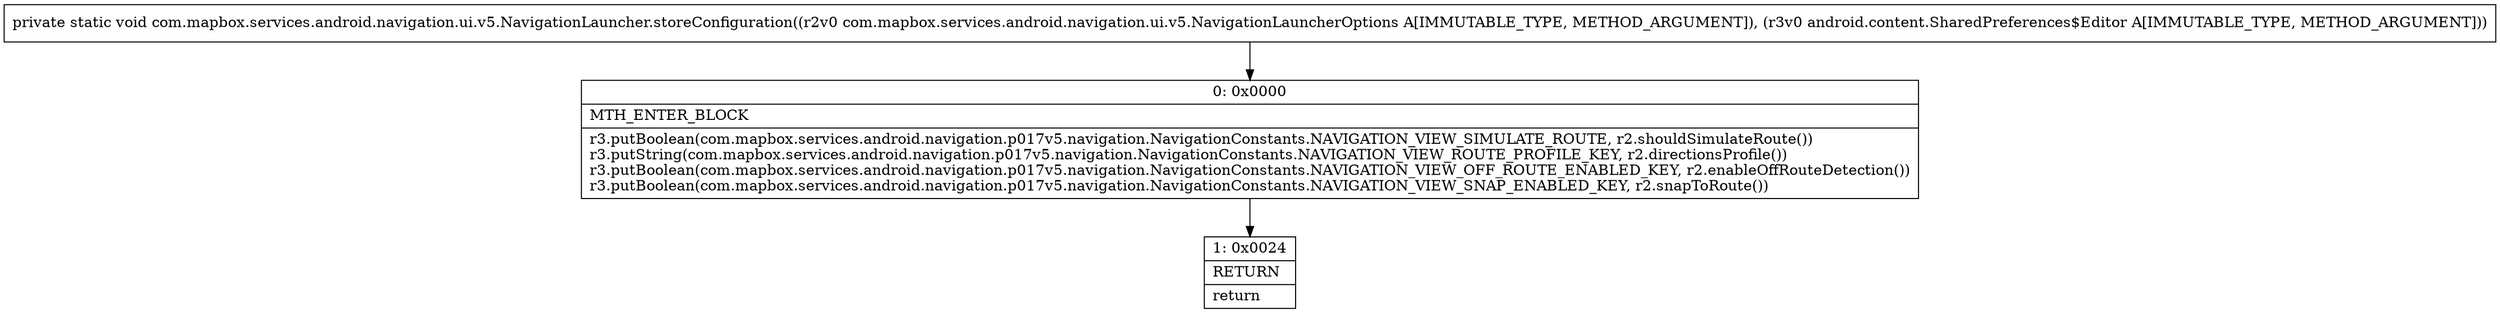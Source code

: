 digraph "CFG forcom.mapbox.services.android.navigation.ui.v5.NavigationLauncher.storeConfiguration(Lcom\/mapbox\/services\/android\/navigation\/ui\/v5\/NavigationLauncherOptions;Landroid\/content\/SharedPreferences$Editor;)V" {
Node_0 [shape=record,label="{0\:\ 0x0000|MTH_ENTER_BLOCK\l|r3.putBoolean(com.mapbox.services.android.navigation.p017v5.navigation.NavigationConstants.NAVIGATION_VIEW_SIMULATE_ROUTE, r2.shouldSimulateRoute())\lr3.putString(com.mapbox.services.android.navigation.p017v5.navigation.NavigationConstants.NAVIGATION_VIEW_ROUTE_PROFILE_KEY, r2.directionsProfile())\lr3.putBoolean(com.mapbox.services.android.navigation.p017v5.navigation.NavigationConstants.NAVIGATION_VIEW_OFF_ROUTE_ENABLED_KEY, r2.enableOffRouteDetection())\lr3.putBoolean(com.mapbox.services.android.navigation.p017v5.navigation.NavigationConstants.NAVIGATION_VIEW_SNAP_ENABLED_KEY, r2.snapToRoute())\l}"];
Node_1 [shape=record,label="{1\:\ 0x0024|RETURN\l|return\l}"];
MethodNode[shape=record,label="{private static void com.mapbox.services.android.navigation.ui.v5.NavigationLauncher.storeConfiguration((r2v0 com.mapbox.services.android.navigation.ui.v5.NavigationLauncherOptions A[IMMUTABLE_TYPE, METHOD_ARGUMENT]), (r3v0 android.content.SharedPreferences$Editor A[IMMUTABLE_TYPE, METHOD_ARGUMENT])) }"];
MethodNode -> Node_0;
Node_0 -> Node_1;
}

